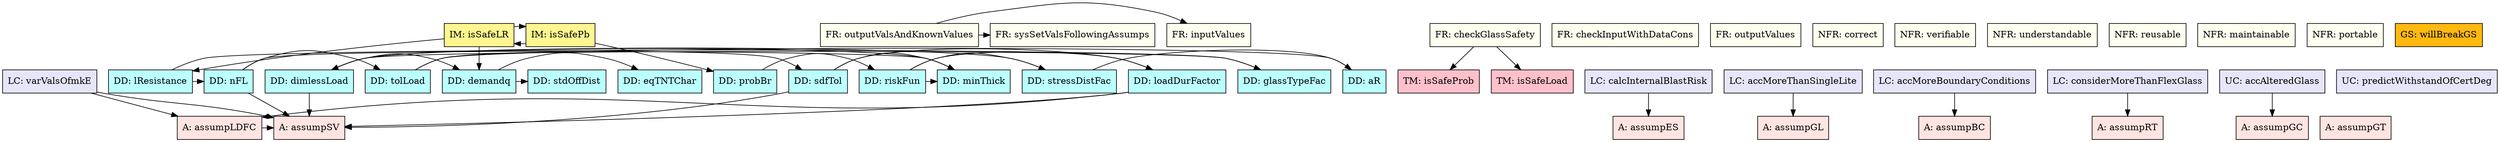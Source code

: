 digraph allvsall {
	assumpLDFC -> assumpSV;
	riskFun -> minThick;
	riskFun -> loadDurFactor;
	riskFun -> stressDistFac;
	loadDurFactor -> assumpSV;
	loadDurFactor -> assumpLDFC;
	stressDistFac -> dimlessLoad;
	stressDistFac -> aR;
	nFL -> assumpSV;
	nFL -> minThick;
	nFL -> tolLoad;
	dimlessLoad -> assumpSV;
	dimlessLoad -> minThick;
	dimlessLoad -> glassTypeFac;
	dimlessLoad -> demandq;
	tolLoad -> sdfTol;
	tolLoad -> aR;
	sdfTol -> assumpSV;
	sdfTol -> minThick;
	sdfTol -> loadDurFactor;
	probBr -> riskFun;
	lResistance -> nFL;
	lResistance -> glassTypeFac;
	demandq -> stdOffDist;
	demandq -> eqTNTChar;
	isSafePb -> probBr;
	isSafePb -> isSafeLR;
	isSafeLR -> lResistance;
	isSafeLR -> demandq;
	isSafeLR -> isSafePb;
	outputValsAndKnownValues -> inputValues;
	outputValsAndKnownValues -> sysSetValsFollowingAssumps;
	checkGlassSafety -> isSafeProb;
	checkGlassSafety -> isSafeLoad;
	calcInternalBlastRisk -> assumpES;
	varValsOfmkE -> assumpSV;
	varValsOfmkE -> assumpLDFC;
	accMoreThanSingleLite -> assumpGL;
	accMoreBoundaryConditions -> assumpBC;
	considerMoreThanFlexGlass -> assumpRT;
	accAlteredGlass -> assumpGC;


	assumpGT	[shape=box, color=black, style=filled, fillcolor=mistyrose, label="A: assumpGT"];
	assumpGC	[shape=box, color=black, style=filled, fillcolor=mistyrose, label="A: assumpGC"];
	assumpES	[shape=box, color=black, style=filled, fillcolor=mistyrose, label="A: assumpES"];
	assumpSV	[shape=box, color=black, style=filled, fillcolor=mistyrose, label="A: assumpSV"];
	assumpGL	[shape=box, color=black, style=filled, fillcolor=mistyrose, label="A: assumpGL"];
	assumpBC	[shape=box, color=black, style=filled, fillcolor=mistyrose, label="A: assumpBC"];
	assumpRT	[shape=box, color=black, style=filled, fillcolor=mistyrose, label="A: assumpRT"];
	assumpLDFC	[shape=box, color=black, style=filled, fillcolor=mistyrose, label="A: assumpLDFC"];

	subgraph A {
	rank="same"
	{assumpGT, assumpGC, assumpES, assumpSV, assumpGL, assumpBC, assumpRT, assumpLDFC}
	}

	riskFun	[shape=box, color=black, style=filled, fillcolor=paleturquoise1, label="DD: riskFun"];
	minThick	[shape=box, color=black, style=filled, fillcolor=paleturquoise1, label="DD: minThick"];
	loadDurFactor	[shape=box, color=black, style=filled, fillcolor=paleturquoise1, label="DD: loadDurFactor"];
	stressDistFac	[shape=box, color=black, style=filled, fillcolor=paleturquoise1, label="DD: stressDistFac"];
	nFL	[shape=box, color=black, style=filled, fillcolor=paleturquoise1, label="DD: nFL"];
	glassTypeFac	[shape=box, color=black, style=filled, fillcolor=paleturquoise1, label="DD: glassTypeFac"];
	dimlessLoad	[shape=box, color=black, style=filled, fillcolor=paleturquoise1, label="DD: dimlessLoad"];
	tolLoad	[shape=box, color=black, style=filled, fillcolor=paleturquoise1, label="DD: tolLoad"];
	sdfTol	[shape=box, color=black, style=filled, fillcolor=paleturquoise1, label="DD: sdfTol"];
	stdOffDist	[shape=box, color=black, style=filled, fillcolor=paleturquoise1, label="DD: stdOffDist"];
	aR	[shape=box, color=black, style=filled, fillcolor=paleturquoise1, label="DD: aR"];
	eqTNTChar	[shape=box, color=black, style=filled, fillcolor=paleturquoise1, label="DD: eqTNTChar"];
	probBr	[shape=box, color=black, style=filled, fillcolor=paleturquoise1, label="DD: probBr"];
	lResistance	[shape=box, color=black, style=filled, fillcolor=paleturquoise1, label="DD: lResistance"];
	demandq	[shape=box, color=black, style=filled, fillcolor=paleturquoise1, label="DD: demandq"];

	subgraph DD {
	rank="same"
	{riskFun, minThick, loadDurFactor, stressDistFac, nFL, glassTypeFac, dimlessLoad, tolLoad, sdfTol, stdOffDist, aR, eqTNTChar, probBr, lResistance, demandq}
	}

	isSafeProb	[shape=box, color=black, style=filled, fillcolor=pink, label="TM: isSafeProb"];
	isSafeLoad	[shape=box, color=black, style=filled, fillcolor=pink, label="TM: isSafeLoad"];

	subgraph TM {
	rank="same"
	{isSafeProb, isSafeLoad}
	}


	subgraph GD {
	rank="same"
	{}
	}

	isSafePb	[shape=box, color=black, style=filled, fillcolor=khaki1, label="IM: isSafePb"];
	isSafeLR	[shape=box, color=black, style=filled, fillcolor=khaki1, label="IM: isSafeLR"];

	subgraph IM {
	rank="same"
	{isSafePb, isSafeLR}
	}

	inputValues	[shape=box, color=black, style=filled, fillcolor=ivory, label="FR: inputValues"];
	sysSetValsFollowingAssumps	[shape=box, color=black, style=filled, fillcolor=ivory, label="FR: sysSetValsFollowingAssumps"];
	checkInputWithDataCons	[shape=box, color=black, style=filled, fillcolor=ivory, label="FR: checkInputWithDataCons"];
	outputValsAndKnownValues	[shape=box, color=black, style=filled, fillcolor=ivory, label="FR: outputValsAndKnownValues"];
	checkGlassSafety	[shape=box, color=black, style=filled, fillcolor=ivory, label="FR: checkGlassSafety"];
	outputValues	[shape=box, color=black, style=filled, fillcolor=ivory, label="FR: outputValues"];
	correct	[shape=box, color=black, style=filled, fillcolor=ivory, label="NFR: correct"];
	verifiable	[shape=box, color=black, style=filled, fillcolor=ivory, label="NFR: verifiable"];
	understandable	[shape=box, color=black, style=filled, fillcolor=ivory, label="NFR: understandable"];
	reusable	[shape=box, color=black, style=filled, fillcolor=ivory, label="NFR: reusable"];
	maintainable	[shape=box, color=black, style=filled, fillcolor=ivory, label="NFR: maintainable"];
	portable	[shape=box, color=black, style=filled, fillcolor=ivory, label="NFR: portable"];

	subgraph R {
	rank="same"
	{inputValues, sysSetValsFollowingAssumps, checkInputWithDataCons, outputValsAndKnownValues, checkGlassSafety, outputValues, correct, verifiable, understandable, reusable, maintainable, portable}
	}

	willBreakGS	[shape=box, color=black, style=filled, fillcolor=darkgoldenrod1, label="GS: willBreakGS"];

	subgraph GS {
	rank="same"
	{willBreakGS}
	}

	calcInternalBlastRisk	[shape=box, color=black, style=filled, fillcolor=lavender, label="LC: calcInternalBlastRisk"];
	varValsOfmkE	[shape=box, color=black, style=filled, fillcolor=lavender, label="LC: varValsOfmkE"];
	accMoreThanSingleLite	[shape=box, color=black, style=filled, fillcolor=lavender, label="LC: accMoreThanSingleLite"];
	accMoreBoundaryConditions	[shape=box, color=black, style=filled, fillcolor=lavender, label="LC: accMoreBoundaryConditions"];
	considerMoreThanFlexGlass	[shape=box, color=black, style=filled, fillcolor=lavender, label="LC: considerMoreThanFlexGlass"];
	predictWithstandOfCertDeg	[shape=box, color=black, style=filled, fillcolor=lavender, label="UC: predictWithstandOfCertDeg"];
	accAlteredGlass	[shape=box, color=black, style=filled, fillcolor=lavender, label="UC: accAlteredGlass"];

	subgraph C {
	rank="same"
	{calcInternalBlastRisk, varValsOfmkE, accMoreThanSingleLite, accMoreBoundaryConditions, considerMoreThanFlexGlass, predictWithstandOfCertDeg, accAlteredGlass}
	}

}
